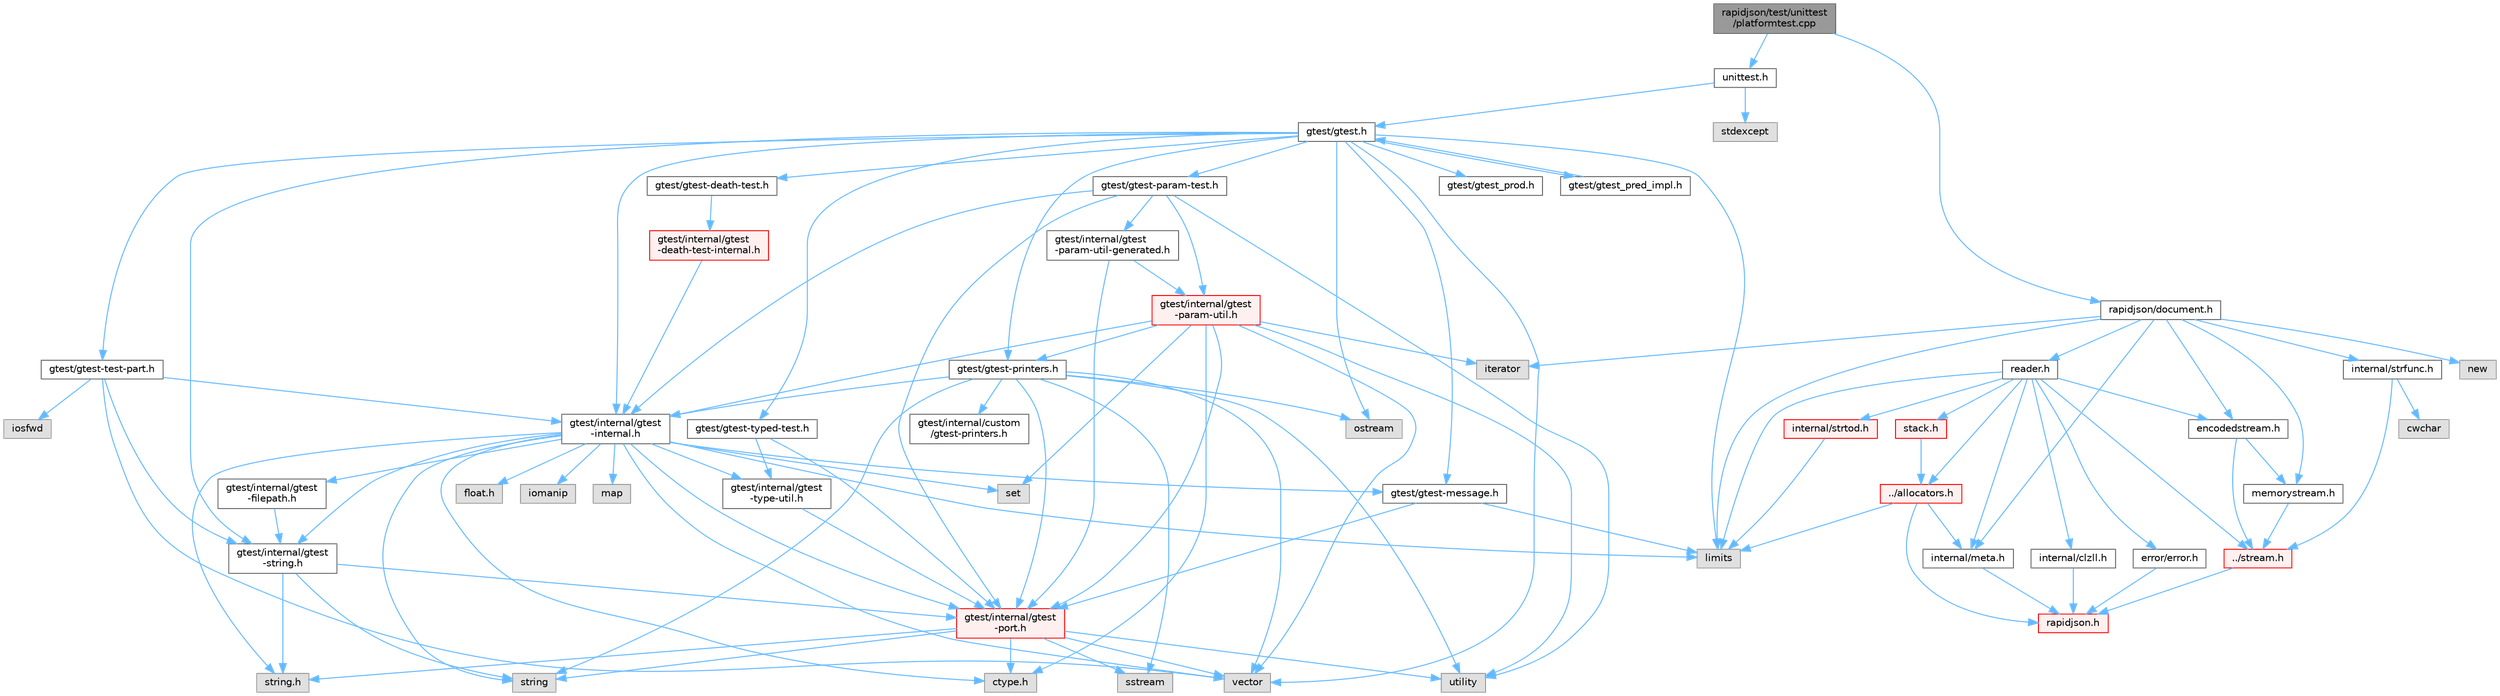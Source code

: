 digraph "rapidjson/test/unittest/platformtest.cpp"
{
 // LATEX_PDF_SIZE
  bgcolor="transparent";
  edge [fontname=Helvetica,fontsize=10,labelfontname=Helvetica,labelfontsize=10];
  node [fontname=Helvetica,fontsize=10,shape=box,height=0.2,width=0.4];
  Node1 [id="Node000001",label="rapidjson/test/unittest\l/platformtest.cpp",height=0.2,width=0.4,color="gray40", fillcolor="grey60", style="filled", fontcolor="black",tooltip=" "];
  Node1 -> Node2 [id="edge1_Node000001_Node000002",color="steelblue1",style="solid",tooltip=" "];
  Node2 [id="Node000002",label="unittest.h",height=0.2,width=0.4,color="grey40", fillcolor="white", style="filled",URL="$unittest_8h.html",tooltip=" "];
  Node2 -> Node3 [id="edge2_Node000002_Node000003",color="steelblue1",style="solid",tooltip=" "];
  Node3 [id="Node000003",label="gtest/gtest.h",height=0.2,width=0.4,color="grey40", fillcolor="white", style="filled",URL="$gtest_8h.html",tooltip=" "];
  Node3 -> Node4 [id="edge3_Node000003_Node000004",color="steelblue1",style="solid",tooltip=" "];
  Node4 [id="Node000004",label="limits",height=0.2,width=0.4,color="grey60", fillcolor="#E0E0E0", style="filled",tooltip=" "];
  Node3 -> Node5 [id="edge4_Node000003_Node000005",color="steelblue1",style="solid",tooltip=" "];
  Node5 [id="Node000005",label="ostream",height=0.2,width=0.4,color="grey60", fillcolor="#E0E0E0", style="filled",tooltip=" "];
  Node3 -> Node6 [id="edge5_Node000003_Node000006",color="steelblue1",style="solid",tooltip=" "];
  Node6 [id="Node000006",label="vector",height=0.2,width=0.4,color="grey60", fillcolor="#E0E0E0", style="filled",tooltip=" "];
  Node3 -> Node7 [id="edge6_Node000003_Node000007",color="steelblue1",style="solid",tooltip=" "];
  Node7 [id="Node000007",label="gtest/internal/gtest\l-internal.h",height=0.2,width=0.4,color="grey40", fillcolor="white", style="filled",URL="$gtest-internal_8h.html",tooltip=" "];
  Node7 -> Node8 [id="edge7_Node000007_Node000008",color="steelblue1",style="solid",tooltip=" "];
  Node8 [id="Node000008",label="gtest/internal/gtest\l-port.h",height=0.2,width=0.4,color="red", fillcolor="#FFF0F0", style="filled",URL="$gtest-port_8h.html",tooltip=" "];
  Node8 -> Node9 [id="edge8_Node000008_Node000009",color="steelblue1",style="solid",tooltip=" "];
  Node9 [id="Node000009",label="ctype.h",height=0.2,width=0.4,color="grey60", fillcolor="#E0E0E0", style="filled",tooltip=" "];
  Node8 -> Node13 [id="edge9_Node000008_Node000013",color="steelblue1",style="solid",tooltip=" "];
  Node13 [id="Node000013",label="string.h",height=0.2,width=0.4,color="grey60", fillcolor="#E0E0E0", style="filled",tooltip=" "];
  Node8 -> Node16 [id="edge10_Node000008_Node000016",color="steelblue1",style="solid",tooltip=" "];
  Node16 [id="Node000016",label="string",height=0.2,width=0.4,color="grey60", fillcolor="#E0E0E0", style="filled",tooltip=" "];
  Node8 -> Node19 [id="edge11_Node000008_Node000019",color="steelblue1",style="solid",tooltip=" "];
  Node19 [id="Node000019",label="sstream",height=0.2,width=0.4,color="grey60", fillcolor="#E0E0E0", style="filled",tooltip=" "];
  Node8 -> Node20 [id="edge12_Node000008_Node000020",color="steelblue1",style="solid",tooltip=" "];
  Node20 [id="Node000020",label="utility",height=0.2,width=0.4,color="grey60", fillcolor="#E0E0E0", style="filled",tooltip=" "];
  Node8 -> Node6 [id="edge13_Node000008_Node000006",color="steelblue1",style="solid",tooltip=" "];
  Node7 -> Node9 [id="edge14_Node000007_Node000009",color="steelblue1",style="solid",tooltip=" "];
  Node7 -> Node40 [id="edge15_Node000007_Node000040",color="steelblue1",style="solid",tooltip=" "];
  Node40 [id="Node000040",label="float.h",height=0.2,width=0.4,color="grey60", fillcolor="#E0E0E0", style="filled",tooltip=" "];
  Node7 -> Node13 [id="edge16_Node000007_Node000013",color="steelblue1",style="solid",tooltip=" "];
  Node7 -> Node41 [id="edge17_Node000007_Node000041",color="steelblue1",style="solid",tooltip=" "];
  Node41 [id="Node000041",label="iomanip",height=0.2,width=0.4,color="grey60", fillcolor="#E0E0E0", style="filled",tooltip=" "];
  Node7 -> Node4 [id="edge18_Node000007_Node000004",color="steelblue1",style="solid",tooltip=" "];
  Node7 -> Node42 [id="edge19_Node000007_Node000042",color="steelblue1",style="solid",tooltip=" "];
  Node42 [id="Node000042",label="map",height=0.2,width=0.4,color="grey60", fillcolor="#E0E0E0", style="filled",tooltip=" "];
  Node7 -> Node43 [id="edge20_Node000007_Node000043",color="steelblue1",style="solid",tooltip=" "];
  Node43 [id="Node000043",label="set",height=0.2,width=0.4,color="grey60", fillcolor="#E0E0E0", style="filled",tooltip=" "];
  Node7 -> Node16 [id="edge21_Node000007_Node000016",color="steelblue1",style="solid",tooltip=" "];
  Node7 -> Node6 [id="edge22_Node000007_Node000006",color="steelblue1",style="solid",tooltip=" "];
  Node7 -> Node44 [id="edge23_Node000007_Node000044",color="steelblue1",style="solid",tooltip=" "];
  Node44 [id="Node000044",label="gtest/gtest-message.h",height=0.2,width=0.4,color="grey40", fillcolor="white", style="filled",URL="$gtest-message_8h.html",tooltip=" "];
  Node44 -> Node4 [id="edge24_Node000044_Node000004",color="steelblue1",style="solid",tooltip=" "];
  Node44 -> Node8 [id="edge25_Node000044_Node000008",color="steelblue1",style="solid",tooltip=" "];
  Node7 -> Node45 [id="edge26_Node000007_Node000045",color="steelblue1",style="solid",tooltip=" "];
  Node45 [id="Node000045",label="gtest/internal/gtest\l-filepath.h",height=0.2,width=0.4,color="grey40", fillcolor="white", style="filled",URL="$gtest-filepath_8h.html",tooltip=" "];
  Node45 -> Node46 [id="edge27_Node000045_Node000046",color="steelblue1",style="solid",tooltip=" "];
  Node46 [id="Node000046",label="gtest/internal/gtest\l-string.h",height=0.2,width=0.4,color="grey40", fillcolor="white", style="filled",URL="$gtest-string_8h.html",tooltip=" "];
  Node46 -> Node13 [id="edge28_Node000046_Node000013",color="steelblue1",style="solid",tooltip=" "];
  Node46 -> Node16 [id="edge29_Node000046_Node000016",color="steelblue1",style="solid",tooltip=" "];
  Node46 -> Node8 [id="edge30_Node000046_Node000008",color="steelblue1",style="solid",tooltip=" "];
  Node7 -> Node46 [id="edge31_Node000007_Node000046",color="steelblue1",style="solid",tooltip=" "];
  Node7 -> Node47 [id="edge32_Node000007_Node000047",color="steelblue1",style="solid",tooltip=" "];
  Node47 [id="Node000047",label="gtest/internal/gtest\l-type-util.h",height=0.2,width=0.4,color="grey40", fillcolor="white", style="filled",URL="$gtest-type-util_8h.html",tooltip=" "];
  Node47 -> Node8 [id="edge33_Node000047_Node000008",color="steelblue1",style="solid",tooltip=" "];
  Node3 -> Node46 [id="edge34_Node000003_Node000046",color="steelblue1",style="solid",tooltip=" "];
  Node3 -> Node48 [id="edge35_Node000003_Node000048",color="steelblue1",style="solid",tooltip=" "];
  Node48 [id="Node000048",label="gtest/gtest-death-test.h",height=0.2,width=0.4,color="grey40", fillcolor="white", style="filled",URL="$gtest-death-test_8h.html",tooltip=" "];
  Node48 -> Node49 [id="edge36_Node000048_Node000049",color="steelblue1",style="solid",tooltip=" "];
  Node49 [id="Node000049",label="gtest/internal/gtest\l-death-test-internal.h",height=0.2,width=0.4,color="red", fillcolor="#FFF0F0", style="filled",URL="$gtest-death-test-internal_8h.html",tooltip=" "];
  Node49 -> Node7 [id="edge37_Node000049_Node000007",color="steelblue1",style="solid",tooltip=" "];
  Node3 -> Node44 [id="edge38_Node000003_Node000044",color="steelblue1",style="solid",tooltip=" "];
  Node3 -> Node50 [id="edge39_Node000003_Node000050",color="steelblue1",style="solid",tooltip=" "];
  Node50 [id="Node000050",label="gtest/gtest-param-test.h",height=0.2,width=0.4,color="grey40", fillcolor="white", style="filled",URL="$gtest-param-test_8h.html",tooltip=" "];
  Node50 -> Node8 [id="edge40_Node000050_Node000008",color="steelblue1",style="solid",tooltip=" "];
  Node50 -> Node20 [id="edge41_Node000050_Node000020",color="steelblue1",style="solid",tooltip=" "];
  Node50 -> Node7 [id="edge42_Node000050_Node000007",color="steelblue1",style="solid",tooltip=" "];
  Node50 -> Node51 [id="edge43_Node000050_Node000051",color="steelblue1",style="solid",tooltip=" "];
  Node51 [id="Node000051",label="gtest/internal/gtest\l-param-util.h",height=0.2,width=0.4,color="red", fillcolor="#FFF0F0", style="filled",URL="$gtest-param-util_8h.html",tooltip=" "];
  Node51 -> Node9 [id="edge44_Node000051_Node000009",color="steelblue1",style="solid",tooltip=" "];
  Node51 -> Node52 [id="edge45_Node000051_Node000052",color="steelblue1",style="solid",tooltip=" "];
  Node52 [id="Node000052",label="iterator",height=0.2,width=0.4,color="grey60", fillcolor="#E0E0E0", style="filled",tooltip=" "];
  Node51 -> Node43 [id="edge46_Node000051_Node000043",color="steelblue1",style="solid",tooltip=" "];
  Node51 -> Node20 [id="edge47_Node000051_Node000020",color="steelblue1",style="solid",tooltip=" "];
  Node51 -> Node6 [id="edge48_Node000051_Node000006",color="steelblue1",style="solid",tooltip=" "];
  Node51 -> Node7 [id="edge49_Node000051_Node000007",color="steelblue1",style="solid",tooltip=" "];
  Node51 -> Node8 [id="edge50_Node000051_Node000008",color="steelblue1",style="solid",tooltip=" "];
  Node51 -> Node55 [id="edge51_Node000051_Node000055",color="steelblue1",style="solid",tooltip=" "];
  Node55 [id="Node000055",label="gtest/gtest-printers.h",height=0.2,width=0.4,color="grey40", fillcolor="white", style="filled",URL="$gtest-printers_8h.html",tooltip=" "];
  Node55 -> Node5 [id="edge52_Node000055_Node000005",color="steelblue1",style="solid",tooltip=" "];
  Node55 -> Node19 [id="edge53_Node000055_Node000019",color="steelblue1",style="solid",tooltip=" "];
  Node55 -> Node16 [id="edge54_Node000055_Node000016",color="steelblue1",style="solid",tooltip=" "];
  Node55 -> Node20 [id="edge55_Node000055_Node000020",color="steelblue1",style="solid",tooltip=" "];
  Node55 -> Node6 [id="edge56_Node000055_Node000006",color="steelblue1",style="solid",tooltip=" "];
  Node55 -> Node8 [id="edge57_Node000055_Node000008",color="steelblue1",style="solid",tooltip=" "];
  Node55 -> Node7 [id="edge58_Node000055_Node000007",color="steelblue1",style="solid",tooltip=" "];
  Node55 -> Node56 [id="edge59_Node000055_Node000056",color="steelblue1",style="solid",tooltip=" "];
  Node56 [id="Node000056",label="gtest/internal/custom\l/gtest-printers.h",height=0.2,width=0.4,color="grey40", fillcolor="white", style="filled",URL="$internal_2custom_2gtest-printers_8h.html",tooltip=" "];
  Node50 -> Node57 [id="edge60_Node000050_Node000057",color="steelblue1",style="solid",tooltip=" "];
  Node57 [id="Node000057",label="gtest/internal/gtest\l-param-util-generated.h",height=0.2,width=0.4,color="grey40", fillcolor="white", style="filled",URL="$gtest-param-util-generated_8h.html",tooltip=" "];
  Node57 -> Node51 [id="edge61_Node000057_Node000051",color="steelblue1",style="solid",tooltip=" "];
  Node57 -> Node8 [id="edge62_Node000057_Node000008",color="steelblue1",style="solid",tooltip=" "];
  Node3 -> Node55 [id="edge63_Node000003_Node000055",color="steelblue1",style="solid",tooltip=" "];
  Node3 -> Node58 [id="edge64_Node000003_Node000058",color="steelblue1",style="solid",tooltip=" "];
  Node58 [id="Node000058",label="gtest/gtest_prod.h",height=0.2,width=0.4,color="grey40", fillcolor="white", style="filled",URL="$gtest__prod_8h.html",tooltip=" "];
  Node3 -> Node59 [id="edge65_Node000003_Node000059",color="steelblue1",style="solid",tooltip=" "];
  Node59 [id="Node000059",label="gtest/gtest-test-part.h",height=0.2,width=0.4,color="grey40", fillcolor="white", style="filled",URL="$gtest-test-part_8h.html",tooltip=" "];
  Node59 -> Node60 [id="edge66_Node000059_Node000060",color="steelblue1",style="solid",tooltip=" "];
  Node60 [id="Node000060",label="iosfwd",height=0.2,width=0.4,color="grey60", fillcolor="#E0E0E0", style="filled",tooltip=" "];
  Node59 -> Node6 [id="edge67_Node000059_Node000006",color="steelblue1",style="solid",tooltip=" "];
  Node59 -> Node7 [id="edge68_Node000059_Node000007",color="steelblue1",style="solid",tooltip=" "];
  Node59 -> Node46 [id="edge69_Node000059_Node000046",color="steelblue1",style="solid",tooltip=" "];
  Node3 -> Node61 [id="edge70_Node000003_Node000061",color="steelblue1",style="solid",tooltip=" "];
  Node61 [id="Node000061",label="gtest/gtest-typed-test.h",height=0.2,width=0.4,color="grey40", fillcolor="white", style="filled",URL="$gtest-typed-test_8h.html",tooltip=" "];
  Node61 -> Node8 [id="edge71_Node000061_Node000008",color="steelblue1",style="solid",tooltip=" "];
  Node61 -> Node47 [id="edge72_Node000061_Node000047",color="steelblue1",style="solid",tooltip=" "];
  Node3 -> Node62 [id="edge73_Node000003_Node000062",color="steelblue1",style="solid",tooltip=" "];
  Node62 [id="Node000062",label="gtest/gtest_pred_impl.h",height=0.2,width=0.4,color="grey40", fillcolor="white", style="filled",URL="$gtest__pred__impl_8h.html",tooltip=" "];
  Node62 -> Node3 [id="edge74_Node000062_Node000003",color="steelblue1",style="solid",tooltip=" "];
  Node2 -> Node63 [id="edge75_Node000002_Node000063",color="steelblue1",style="solid",tooltip=" "];
  Node63 [id="Node000063",label="stdexcept",height=0.2,width=0.4,color="grey60", fillcolor="#E0E0E0", style="filled",tooltip=" "];
  Node1 -> Node64 [id="edge76_Node000001_Node000064",color="steelblue1",style="solid",tooltip=" "];
  Node64 [id="Node000064",label="rapidjson/document.h",height=0.2,width=0.4,color="grey40", fillcolor="white", style="filled",URL="$document_8h.html",tooltip=" "];
  Node64 -> Node65 [id="edge77_Node000064_Node000065",color="steelblue1",style="solid",tooltip=" "];
  Node65 [id="Node000065",label="reader.h",height=0.2,width=0.4,color="grey40", fillcolor="white", style="filled",URL="$reader_8h.html",tooltip=" "];
  Node65 -> Node26 [id="edge78_Node000065_Node000026",color="steelblue1",style="solid",tooltip=" "];
  Node26 [id="Node000026",label="../allocators.h",height=0.2,width=0.4,color="red", fillcolor="#FFF0F0", style="filled",URL="$allocators_8h.html",tooltip=" "];
  Node26 -> Node27 [id="edge79_Node000026_Node000027",color="steelblue1",style="solid",tooltip=" "];
  Node27 [id="Node000027",label="rapidjson.h",height=0.2,width=0.4,color="red", fillcolor="#FFF0F0", style="filled",URL="$rapidjson_8h.html",tooltip="common definitions and configuration"];
  Node26 -> Node31 [id="edge80_Node000026_Node000031",color="steelblue1",style="solid",tooltip=" "];
  Node31 [id="Node000031",label="internal/meta.h",height=0.2,width=0.4,color="grey40", fillcolor="white", style="filled",URL="$meta_8h.html",tooltip=" "];
  Node31 -> Node27 [id="edge81_Node000031_Node000027",color="steelblue1",style="solid",tooltip=" "];
  Node26 -> Node4 [id="edge82_Node000026_Node000004",color="steelblue1",style="solid",tooltip=" "];
  Node65 -> Node33 [id="edge83_Node000065_Node000033",color="steelblue1",style="solid",tooltip=" "];
  Node33 [id="Node000033",label="../stream.h",height=0.2,width=0.4,color="red", fillcolor="#FFF0F0", style="filled",URL="$stream_8h.html",tooltip=" "];
  Node33 -> Node27 [id="edge84_Node000033_Node000027",color="steelblue1",style="solid",tooltip=" "];
  Node65 -> Node66 [id="edge85_Node000065_Node000066",color="steelblue1",style="solid",tooltip=" "];
  Node66 [id="Node000066",label="encodedstream.h",height=0.2,width=0.4,color="grey40", fillcolor="white", style="filled",URL="$encodedstream_8h.html",tooltip=" "];
  Node66 -> Node33 [id="edge86_Node000066_Node000033",color="steelblue1",style="solid",tooltip=" "];
  Node66 -> Node67 [id="edge87_Node000066_Node000067",color="steelblue1",style="solid",tooltip=" "];
  Node67 [id="Node000067",label="memorystream.h",height=0.2,width=0.4,color="grey40", fillcolor="white", style="filled",URL="$memorystream_8h.html",tooltip=" "];
  Node67 -> Node33 [id="edge88_Node000067_Node000033",color="steelblue1",style="solid",tooltip=" "];
  Node65 -> Node68 [id="edge89_Node000065_Node000068",color="steelblue1",style="solid",tooltip=" "];
  Node68 [id="Node000068",label="internal/clzll.h",height=0.2,width=0.4,color="grey40", fillcolor="white", style="filled",URL="$clzll_8h.html",tooltip=" "];
  Node68 -> Node27 [id="edge90_Node000068_Node000027",color="steelblue1",style="solid",tooltip=" "];
  Node65 -> Node31 [id="edge91_Node000065_Node000031",color="steelblue1",style="solid",tooltip=" "];
  Node65 -> Node35 [id="edge92_Node000065_Node000035",color="steelblue1",style="solid",tooltip=" "];
  Node35 [id="Node000035",label="stack.h",height=0.2,width=0.4,color="red", fillcolor="#FFF0F0", style="filled",URL="$stack_8h.html",tooltip=" "];
  Node35 -> Node26 [id="edge93_Node000035_Node000026",color="steelblue1",style="solid",tooltip=" "];
  Node65 -> Node69 [id="edge94_Node000065_Node000069",color="steelblue1",style="solid",tooltip=" "];
  Node69 [id="Node000069",label="internal/strtod.h",height=0.2,width=0.4,color="red", fillcolor="#FFF0F0", style="filled",URL="$strtod_8h.html",tooltip=" "];
  Node69 -> Node4 [id="edge95_Node000069_Node000004",color="steelblue1",style="solid",tooltip=" "];
  Node65 -> Node4 [id="edge96_Node000065_Node000004",color="steelblue1",style="solid",tooltip=" "];
  Node65 -> Node75 [id="edge97_Node000065_Node000075",color="steelblue1",style="solid",tooltip=" "];
  Node75 [id="Node000075",label="error/error.h",height=0.2,width=0.4,color="grey40", fillcolor="white", style="filled",URL="$error_8h.html",tooltip=" "];
  Node75 -> Node27 [id="edge98_Node000075_Node000027",color="steelblue1",style="solid",tooltip=" "];
  Node64 -> Node31 [id="edge99_Node000064_Node000031",color="steelblue1",style="solid",tooltip=" "];
  Node64 -> Node76 [id="edge100_Node000064_Node000076",color="steelblue1",style="solid",tooltip=" "];
  Node76 [id="Node000076",label="internal/strfunc.h",height=0.2,width=0.4,color="grey40", fillcolor="white", style="filled",URL="$strfunc_8h.html",tooltip=" "];
  Node76 -> Node33 [id="edge101_Node000076_Node000033",color="steelblue1",style="solid",tooltip=" "];
  Node76 -> Node77 [id="edge102_Node000076_Node000077",color="steelblue1",style="solid",tooltip=" "];
  Node77 [id="Node000077",label="cwchar",height=0.2,width=0.4,color="grey60", fillcolor="#E0E0E0", style="filled",tooltip=" "];
  Node64 -> Node67 [id="edge103_Node000064_Node000067",color="steelblue1",style="solid",tooltip=" "];
  Node64 -> Node66 [id="edge104_Node000064_Node000066",color="steelblue1",style="solid",tooltip=" "];
  Node64 -> Node78 [id="edge105_Node000064_Node000078",color="steelblue1",style="solid",tooltip=" "];
  Node78 [id="Node000078",label="new",height=0.2,width=0.4,color="grey60", fillcolor="#E0E0E0", style="filled",tooltip=" "];
  Node64 -> Node4 [id="edge106_Node000064_Node000004",color="steelblue1",style="solid",tooltip=" "];
  Node64 -> Node52 [id="edge107_Node000064_Node000052",color="steelblue1",style="solid",tooltip=" "];
}
